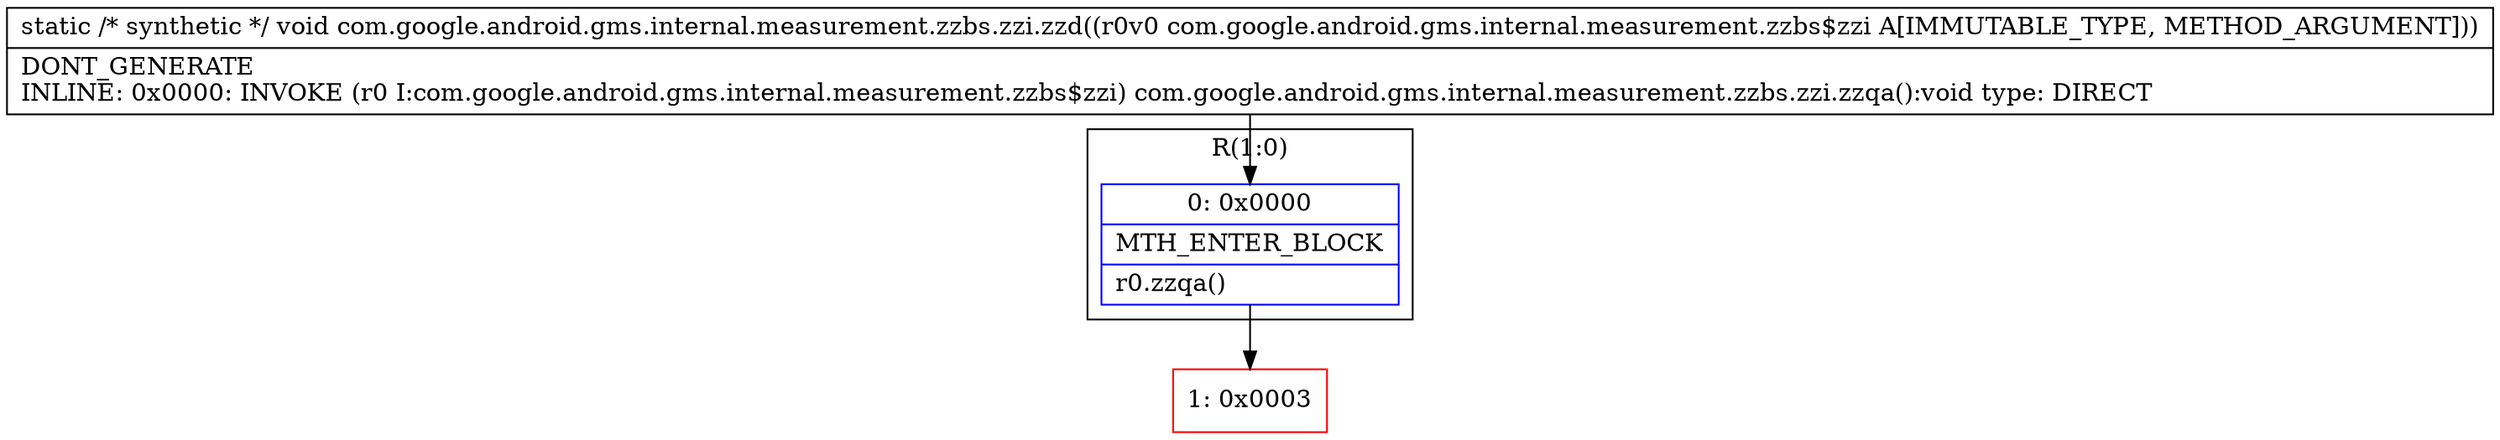 digraph "CFG forcom.google.android.gms.internal.measurement.zzbs.zzi.zzd(Lcom\/google\/android\/gms\/internal\/measurement\/zzbs$zzi;)V" {
subgraph cluster_Region_1983679896 {
label = "R(1:0)";
node [shape=record,color=blue];
Node_0 [shape=record,label="{0\:\ 0x0000|MTH_ENTER_BLOCK\l|r0.zzqa()\l}"];
}
Node_1 [shape=record,color=red,label="{1\:\ 0x0003}"];
MethodNode[shape=record,label="{static \/* synthetic *\/ void com.google.android.gms.internal.measurement.zzbs.zzi.zzd((r0v0 com.google.android.gms.internal.measurement.zzbs$zzi A[IMMUTABLE_TYPE, METHOD_ARGUMENT]))  | DONT_GENERATE\lINLINE: 0x0000: INVOKE  (r0 I:com.google.android.gms.internal.measurement.zzbs$zzi) com.google.android.gms.internal.measurement.zzbs.zzi.zzqa():void type: DIRECT\l}"];
MethodNode -> Node_0;
Node_0 -> Node_1;
}

